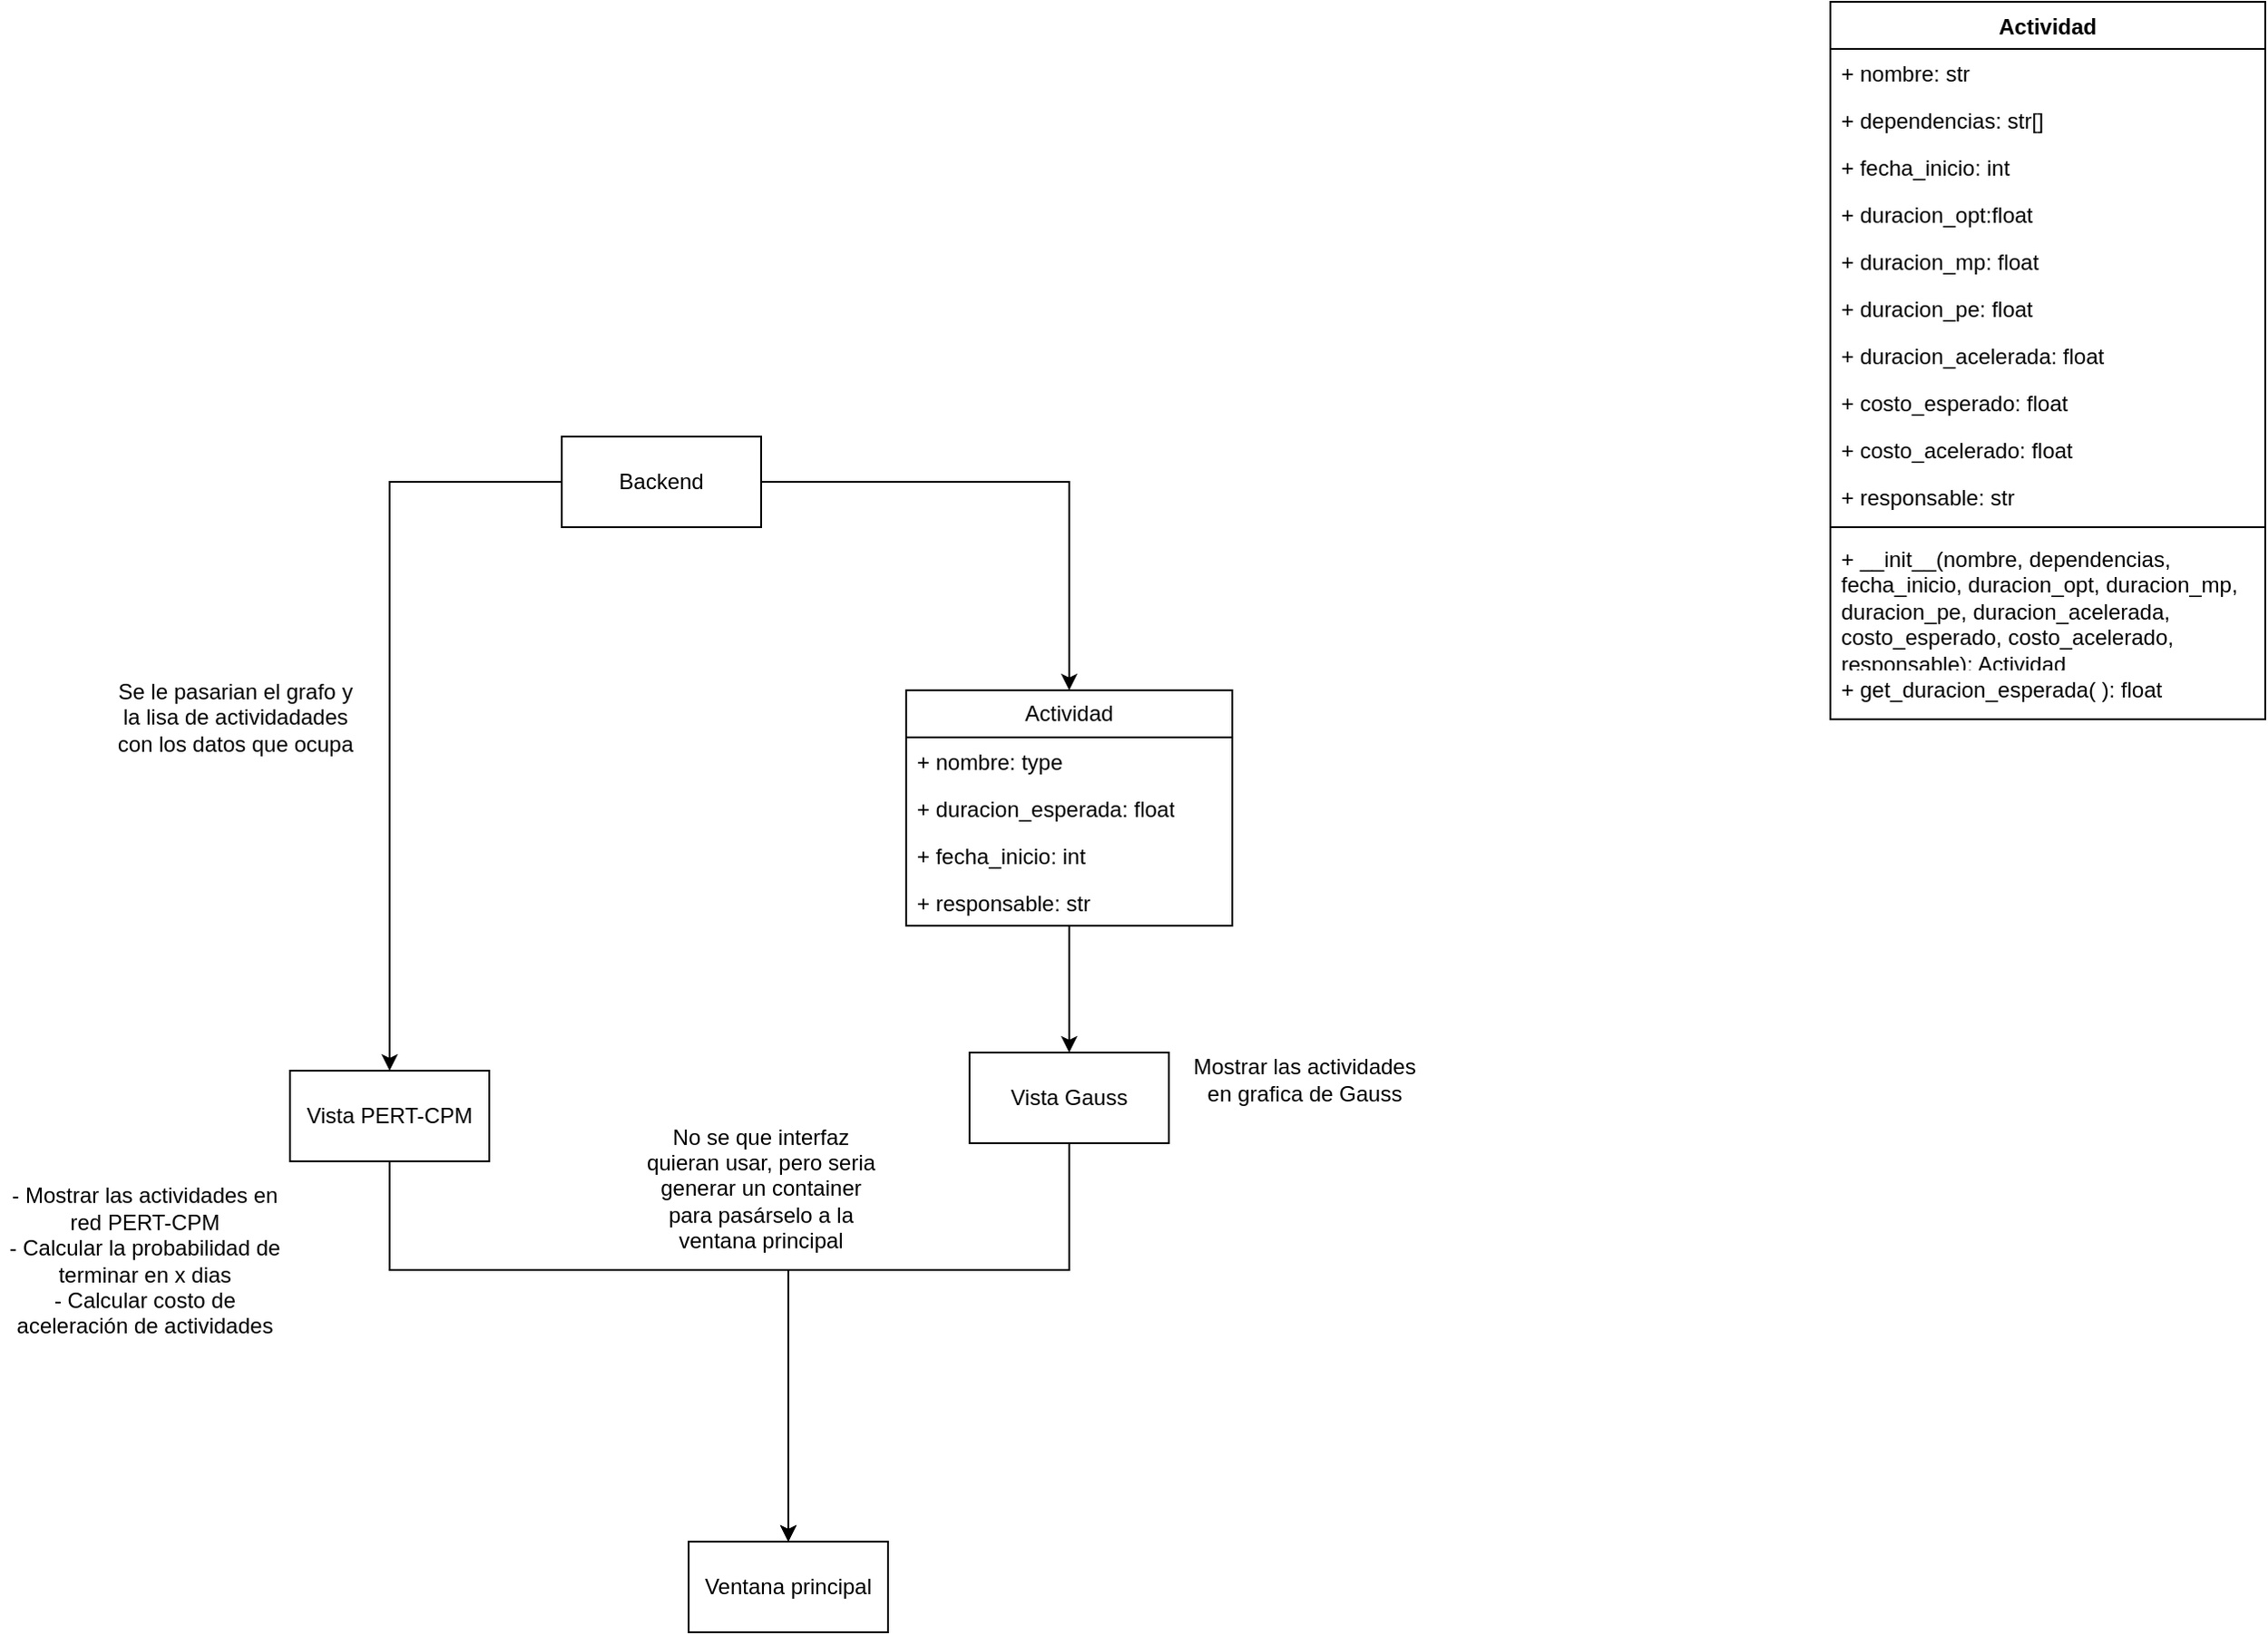 <mxfile version="24.2.7" type="github">
  <diagram name="Page-1" id="D_ZD55qAnfDlWgekulu1">
    <mxGraphModel dx="1466" dy="989" grid="1" gridSize="10" guides="1" tooltips="1" connect="1" arrows="1" fold="1" page="1" pageScale="1" pageWidth="850" pageHeight="1100" math="0" shadow="0">
      <root>
        <mxCell id="0" />
        <mxCell id="1" parent="0" />
        <mxCell id="OXojgAWDooQjY8RDy5JT-1" value="Actividad" style="swimlane;fontStyle=1;align=center;verticalAlign=top;childLayout=stackLayout;horizontal=1;startSize=26;horizontalStack=0;resizeParent=1;resizeParentMax=0;resizeLast=0;collapsible=1;marginBottom=0;whiteSpace=wrap;html=1;" vertex="1" parent="1">
          <mxGeometry x="1100" y="40" width="240" height="396" as="geometry" />
        </mxCell>
        <mxCell id="OXojgAWDooQjY8RDy5JT-12" value="+ nombre: str" style="text;strokeColor=none;fillColor=none;align=left;verticalAlign=top;spacingLeft=4;spacingRight=4;overflow=hidden;rotatable=0;points=[[0,0.5],[1,0.5]];portConstraint=eastwest;whiteSpace=wrap;html=1;" vertex="1" parent="OXojgAWDooQjY8RDy5JT-1">
          <mxGeometry y="26" width="240" height="26" as="geometry" />
        </mxCell>
        <mxCell id="OXojgAWDooQjY8RDy5JT-14" value="+ dependencias: str[]" style="text;strokeColor=none;fillColor=none;align=left;verticalAlign=top;spacingLeft=4;spacingRight=4;overflow=hidden;rotatable=0;points=[[0,0.5],[1,0.5]];portConstraint=eastwest;whiteSpace=wrap;html=1;" vertex="1" parent="OXojgAWDooQjY8RDy5JT-1">
          <mxGeometry y="52" width="240" height="26" as="geometry" />
        </mxCell>
        <mxCell id="OXojgAWDooQjY8RDy5JT-2" value="+ fecha_inicio: int" style="text;strokeColor=none;fillColor=none;align=left;verticalAlign=top;spacingLeft=4;spacingRight=4;overflow=hidden;rotatable=0;points=[[0,0.5],[1,0.5]];portConstraint=eastwest;whiteSpace=wrap;html=1;" vertex="1" parent="OXojgAWDooQjY8RDy5JT-1">
          <mxGeometry y="78" width="240" height="26" as="geometry" />
        </mxCell>
        <mxCell id="OXojgAWDooQjY8RDy5JT-5" value="+ duracion_opt:float" style="text;strokeColor=none;fillColor=none;align=left;verticalAlign=top;spacingLeft=4;spacingRight=4;overflow=hidden;rotatable=0;points=[[0,0.5],[1,0.5]];portConstraint=eastwest;whiteSpace=wrap;html=1;" vertex="1" parent="OXojgAWDooQjY8RDy5JT-1">
          <mxGeometry y="104" width="240" height="26" as="geometry" />
        </mxCell>
        <mxCell id="OXojgAWDooQjY8RDy5JT-6" value="+ duracion_mp: float" style="text;strokeColor=none;fillColor=none;align=left;verticalAlign=top;spacingLeft=4;spacingRight=4;overflow=hidden;rotatable=0;points=[[0,0.5],[1,0.5]];portConstraint=eastwest;whiteSpace=wrap;html=1;" vertex="1" parent="OXojgAWDooQjY8RDy5JT-1">
          <mxGeometry y="130" width="240" height="26" as="geometry" />
        </mxCell>
        <mxCell id="OXojgAWDooQjY8RDy5JT-7" value="+ duracion_pe: float" style="text;strokeColor=none;fillColor=none;align=left;verticalAlign=top;spacingLeft=4;spacingRight=4;overflow=hidden;rotatable=0;points=[[0,0.5],[1,0.5]];portConstraint=eastwest;whiteSpace=wrap;html=1;" vertex="1" parent="OXojgAWDooQjY8RDy5JT-1">
          <mxGeometry y="156" width="240" height="26" as="geometry" />
        </mxCell>
        <mxCell id="OXojgAWDooQjY8RDy5JT-8" value="+ duracion_acelerada: float" style="text;strokeColor=none;fillColor=none;align=left;verticalAlign=top;spacingLeft=4;spacingRight=4;overflow=hidden;rotatable=0;points=[[0,0.5],[1,0.5]];portConstraint=eastwest;whiteSpace=wrap;html=1;" vertex="1" parent="OXojgAWDooQjY8RDy5JT-1">
          <mxGeometry y="182" width="240" height="26" as="geometry" />
        </mxCell>
        <mxCell id="OXojgAWDooQjY8RDy5JT-9" value="+ costo_esperado: float" style="text;strokeColor=none;fillColor=none;align=left;verticalAlign=top;spacingLeft=4;spacingRight=4;overflow=hidden;rotatable=0;points=[[0,0.5],[1,0.5]];portConstraint=eastwest;whiteSpace=wrap;html=1;" vertex="1" parent="OXojgAWDooQjY8RDy5JT-1">
          <mxGeometry y="208" width="240" height="26" as="geometry" />
        </mxCell>
        <mxCell id="OXojgAWDooQjY8RDy5JT-10" value="+ costo_acelerado: float" style="text;strokeColor=none;fillColor=none;align=left;verticalAlign=top;spacingLeft=4;spacingRight=4;overflow=hidden;rotatable=0;points=[[0,0.5],[1,0.5]];portConstraint=eastwest;whiteSpace=wrap;html=1;" vertex="1" parent="OXojgAWDooQjY8RDy5JT-1">
          <mxGeometry y="234" width="240" height="26" as="geometry" />
        </mxCell>
        <mxCell id="OXojgAWDooQjY8RDy5JT-11" value="+ responsable: str" style="text;strokeColor=none;fillColor=none;align=left;verticalAlign=top;spacingLeft=4;spacingRight=4;overflow=hidden;rotatable=0;points=[[0,0.5],[1,0.5]];portConstraint=eastwest;whiteSpace=wrap;html=1;" vertex="1" parent="OXojgAWDooQjY8RDy5JT-1">
          <mxGeometry y="260" width="240" height="26" as="geometry" />
        </mxCell>
        <mxCell id="OXojgAWDooQjY8RDy5JT-3" value="" style="line;strokeWidth=1;fillColor=none;align=left;verticalAlign=middle;spacingTop=-1;spacingLeft=3;spacingRight=3;rotatable=0;labelPosition=right;points=[];portConstraint=eastwest;strokeColor=inherit;" vertex="1" parent="OXojgAWDooQjY8RDy5JT-1">
          <mxGeometry y="286" width="240" height="8" as="geometry" />
        </mxCell>
        <mxCell id="OXojgAWDooQjY8RDy5JT-4" value="+ __init__(nombre, dependencias, fecha_inicio, duracion_opt, duracion_mp, duracion_pe, duracion_acelerada, costo_esperado, costo_acelerado, responsable): Actividad&lt;div&gt;&lt;br&gt;&lt;/div&gt;" style="text;strokeColor=none;fillColor=none;align=left;verticalAlign=top;spacingLeft=4;spacingRight=4;overflow=hidden;rotatable=0;points=[[0,0.5],[1,0.5]];portConstraint=eastwest;whiteSpace=wrap;html=1;" vertex="1" parent="OXojgAWDooQjY8RDy5JT-1">
          <mxGeometry y="294" width="240" height="72" as="geometry" />
        </mxCell>
        <mxCell id="OXojgAWDooQjY8RDy5JT-13" value="+ get_duracion_esperada( ): float&lt;div&gt;&lt;br&gt;&lt;/div&gt;" style="text;strokeColor=none;fillColor=none;align=left;verticalAlign=top;spacingLeft=4;spacingRight=4;overflow=hidden;rotatable=0;points=[[0,0.5],[1,0.5]];portConstraint=eastwest;whiteSpace=wrap;html=1;" vertex="1" parent="OXojgAWDooQjY8RDy5JT-1">
          <mxGeometry y="366" width="240" height="30" as="geometry" />
        </mxCell>
        <mxCell id="OXojgAWDooQjY8RDy5JT-25" style="edgeStyle=orthogonalEdgeStyle;rounded=0;orthogonalLoop=1;jettySize=auto;html=1;exitX=1;exitY=0.5;exitDx=0;exitDy=0;" edge="1" parent="1" source="OXojgAWDooQjY8RDy5JT-15" target="OXojgAWDooQjY8RDy5JT-19">
          <mxGeometry relative="1" as="geometry" />
        </mxCell>
        <mxCell id="OXojgAWDooQjY8RDy5JT-37" style="edgeStyle=orthogonalEdgeStyle;rounded=0;orthogonalLoop=1;jettySize=auto;html=1;" edge="1" parent="1" source="OXojgAWDooQjY8RDy5JT-15" target="OXojgAWDooQjY8RDy5JT-28">
          <mxGeometry relative="1" as="geometry" />
        </mxCell>
        <mxCell id="OXojgAWDooQjY8RDy5JT-15" value="Backend" style="html=1;whiteSpace=wrap;" vertex="1" parent="1">
          <mxGeometry x="400" y="280" width="110" height="50" as="geometry" />
        </mxCell>
        <mxCell id="OXojgAWDooQjY8RDy5JT-33" style="edgeStyle=orthogonalEdgeStyle;rounded=0;orthogonalLoop=1;jettySize=auto;html=1;entryX=0.5;entryY=0;entryDx=0;entryDy=0;" edge="1" parent="1" source="OXojgAWDooQjY8RDy5JT-16" target="OXojgAWDooQjY8RDy5JT-30">
          <mxGeometry relative="1" as="geometry">
            <Array as="points">
              <mxPoint x="680" y="740" />
              <mxPoint x="525" y="740" />
            </Array>
          </mxGeometry>
        </mxCell>
        <mxCell id="OXojgAWDooQjY8RDy5JT-16" value="Vista Gauss" style="html=1;whiteSpace=wrap;" vertex="1" parent="1">
          <mxGeometry x="625" y="620" width="110" height="50" as="geometry" />
        </mxCell>
        <mxCell id="OXojgAWDooQjY8RDy5JT-26" style="edgeStyle=orthogonalEdgeStyle;rounded=0;orthogonalLoop=1;jettySize=auto;html=1;" edge="1" parent="1" source="OXojgAWDooQjY8RDy5JT-19" target="OXojgAWDooQjY8RDy5JT-16">
          <mxGeometry relative="1" as="geometry" />
        </mxCell>
        <mxCell id="OXojgAWDooQjY8RDy5JT-19" value="Actividad" style="swimlane;fontStyle=0;childLayout=stackLayout;horizontal=1;startSize=26;fillColor=none;horizontalStack=0;resizeParent=1;resizeParentMax=0;resizeLast=0;collapsible=1;marginBottom=0;whiteSpace=wrap;html=1;" vertex="1" parent="1">
          <mxGeometry x="590" y="420" width="180" height="130" as="geometry" />
        </mxCell>
        <mxCell id="OXojgAWDooQjY8RDy5JT-20" value="+ nombre: type" style="text;strokeColor=none;fillColor=none;align=left;verticalAlign=top;spacingLeft=4;spacingRight=4;overflow=hidden;rotatable=0;points=[[0,0.5],[1,0.5]];portConstraint=eastwest;whiteSpace=wrap;html=1;" vertex="1" parent="OXojgAWDooQjY8RDy5JT-19">
          <mxGeometry y="26" width="180" height="26" as="geometry" />
        </mxCell>
        <mxCell id="OXojgAWDooQjY8RDy5JT-21" value="+ duracion_esperada: float" style="text;strokeColor=none;fillColor=none;align=left;verticalAlign=top;spacingLeft=4;spacingRight=4;overflow=hidden;rotatable=0;points=[[0,0.5],[1,0.5]];portConstraint=eastwest;whiteSpace=wrap;html=1;" vertex="1" parent="OXojgAWDooQjY8RDy5JT-19">
          <mxGeometry y="52" width="180" height="26" as="geometry" />
        </mxCell>
        <mxCell id="OXojgAWDooQjY8RDy5JT-22" value="+ fecha_inicio: int" style="text;strokeColor=none;fillColor=none;align=left;verticalAlign=top;spacingLeft=4;spacingRight=4;overflow=hidden;rotatable=0;points=[[0,0.5],[1,0.5]];portConstraint=eastwest;whiteSpace=wrap;html=1;" vertex="1" parent="OXojgAWDooQjY8RDy5JT-19">
          <mxGeometry y="78" width="180" height="26" as="geometry" />
        </mxCell>
        <mxCell id="OXojgAWDooQjY8RDy5JT-23" value="+ responsable: str" style="text;strokeColor=none;fillColor=none;align=left;verticalAlign=top;spacingLeft=4;spacingRight=4;overflow=hidden;rotatable=0;points=[[0,0.5],[1,0.5]];portConstraint=eastwest;whiteSpace=wrap;html=1;" vertex="1" parent="OXojgAWDooQjY8RDy5JT-19">
          <mxGeometry y="104" width="180" height="26" as="geometry" />
        </mxCell>
        <mxCell id="OXojgAWDooQjY8RDy5JT-27" value="Mostrar las actividades en grafica de Gauss" style="text;html=1;align=center;verticalAlign=middle;whiteSpace=wrap;rounded=0;" vertex="1" parent="1">
          <mxGeometry x="740" y="610" width="140" height="50" as="geometry" />
        </mxCell>
        <mxCell id="OXojgAWDooQjY8RDy5JT-35" style="edgeStyle=orthogonalEdgeStyle;rounded=0;orthogonalLoop=1;jettySize=auto;html=1;entryX=0.5;entryY=0;entryDx=0;entryDy=0;" edge="1" parent="1" source="OXojgAWDooQjY8RDy5JT-28" target="OXojgAWDooQjY8RDy5JT-30">
          <mxGeometry relative="1" as="geometry">
            <Array as="points">
              <mxPoint x="305" y="740" />
              <mxPoint x="525" y="740" />
            </Array>
          </mxGeometry>
        </mxCell>
        <mxCell id="OXojgAWDooQjY8RDy5JT-28" value="Vista PERT-CPM" style="html=1;whiteSpace=wrap;" vertex="1" parent="1">
          <mxGeometry x="250" y="630" width="110" height="50" as="geometry" />
        </mxCell>
        <mxCell id="OXojgAWDooQjY8RDy5JT-29" value="- Mostrar las actividades en red PERT-CPM&lt;div&gt;- Calcular la probabilidad de terminar en x dias&lt;/div&gt;&lt;div&gt;- Calcular costo de aceleración de actividades&lt;/div&gt;" style="text;html=1;align=center;verticalAlign=middle;whiteSpace=wrap;rounded=0;" vertex="1" parent="1">
          <mxGeometry x="90" y="700" width="160" height="70" as="geometry" />
        </mxCell>
        <mxCell id="OXojgAWDooQjY8RDy5JT-30" value="Ventana principal" style="html=1;whiteSpace=wrap;" vertex="1" parent="1">
          <mxGeometry x="470" y="890" width="110" height="50" as="geometry" />
        </mxCell>
        <mxCell id="OXojgAWDooQjY8RDy5JT-34" value="No se que interfaz quieran usar, pero seria generar un container para pasárselo a la ventana principal" style="text;html=1;align=center;verticalAlign=middle;whiteSpace=wrap;rounded=0;" vertex="1" parent="1">
          <mxGeometry x="440" y="670" width="140" height="50" as="geometry" />
        </mxCell>
        <mxCell id="OXojgAWDooQjY8RDy5JT-36" value="Se le pasarian el grafo y la lisa de actividadades con los datos que ocupa" style="text;html=1;align=center;verticalAlign=middle;whiteSpace=wrap;rounded=0;" vertex="1" parent="1">
          <mxGeometry x="150" y="410" width="140" height="50" as="geometry" />
        </mxCell>
      </root>
    </mxGraphModel>
  </diagram>
</mxfile>
